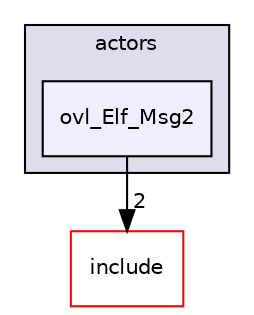 digraph "src/overlays/actors/ovl_Elf_Msg2" {
  compound=true
  node [ fontsize="10", fontname="Helvetica"];
  edge [ labelfontsize="10", labelfontname="Helvetica"];
  subgraph clusterdir_e93473484be31ce7bcb356bd643a22f8 {
    graph [ bgcolor="#ddddee", pencolor="black", label="actors" fontname="Helvetica", fontsize="10", URL="dir_e93473484be31ce7bcb356bd643a22f8.html"]
  dir_5136b188dc450258ef942fb1ebb6303b [shape=box, label="ovl_Elf_Msg2", style="filled", fillcolor="#eeeeff", pencolor="black", URL="dir_5136b188dc450258ef942fb1ebb6303b.html"];
  }
  dir_d44c64559bbebec7f509842c48db8b23 [shape=box label="include" fillcolor="white" style="filled" color="red" URL="dir_d44c64559bbebec7f509842c48db8b23.html"];
  dir_5136b188dc450258ef942fb1ebb6303b->dir_d44c64559bbebec7f509842c48db8b23 [headlabel="2", labeldistance=1.5 headhref="dir_000175_000000.html"];
}
